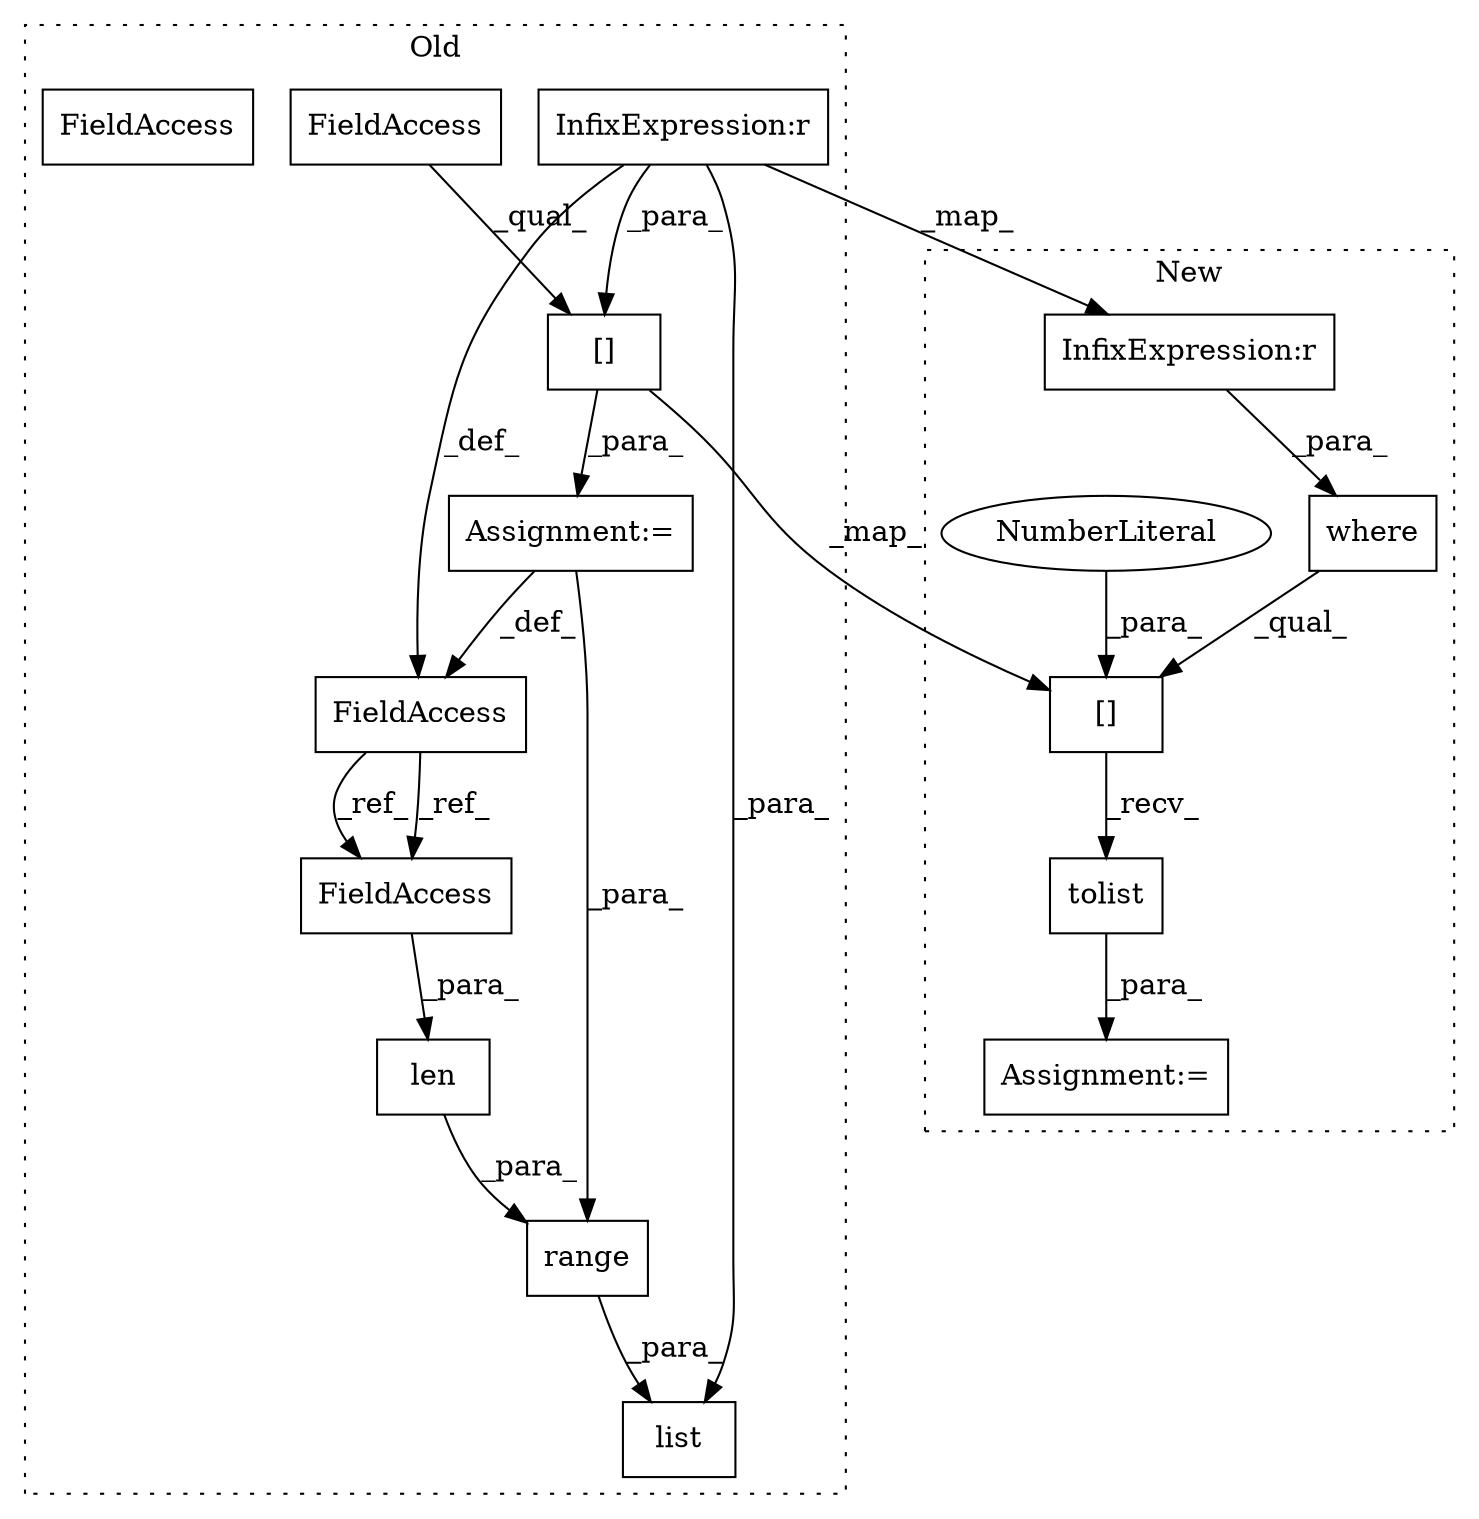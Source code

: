 digraph G {
subgraph cluster0 {
1 [label="len" a="32" s="5725,5745" l="4,1" shape="box"];
4 [label="range" a="32" s="5719,5746" l="6,1" shape="box"];
5 [label="Assignment:=" a="7" s="5605" l="1" shape="box"];
6 [label="[]" a="2" s="5606,5690" l="17,1" shape="box"];
9 [label="InfixExpression:r" a="27" s="5680" l="4" shape="box"];
11 [label="FieldAccess" a="22" s="5589" l="16" shape="box"];
12 [label="FieldAccess" a="22" s="5606" l="16" shape="box"];
13 [label="FieldAccess" a="22" s="5729" l="16" shape="box"];
15 [label="list" a="32" s="5714,5747" l="5,1" shape="box"];
16 [label="FieldAccess" a="22" s="5729" l="16" shape="box"];
label = "Old";
style="dotted";
}
subgraph cluster1 {
2 [label="where" a="32" s="5796,5867" l="6,1" shape="box"];
3 [label="Assignment:=" a="7" s="5789" l="1" shape="box"];
7 [label="[]" a="2" s="5790,5870" l="79,1" shape="box"];
8 [label="NumberLiteral" a="34" s="5869" l="1" shape="ellipse"];
10 [label="InfixExpression:r" a="27" s="5858" l="4" shape="box"];
14 [label="tolist" a="32" s="5872" l="8" shape="box"];
label = "New";
style="dotted";
}
1 -> 4 [label="_para_"];
2 -> 7 [label="_qual_"];
4 -> 15 [label="_para_"];
5 -> 4 [label="_para_"];
5 -> 11 [label="_def_"];
6 -> 5 [label="_para_"];
6 -> 7 [label="_map_"];
7 -> 14 [label="_recv_"];
8 -> 7 [label="_para_"];
9 -> 6 [label="_para_"];
9 -> 15 [label="_para_"];
9 -> 10 [label="_map_"];
9 -> 11 [label="_def_"];
10 -> 2 [label="_para_"];
11 -> 16 [label="_ref_"];
11 -> 16 [label="_ref_"];
12 -> 6 [label="_qual_"];
14 -> 3 [label="_para_"];
16 -> 1 [label="_para_"];
}